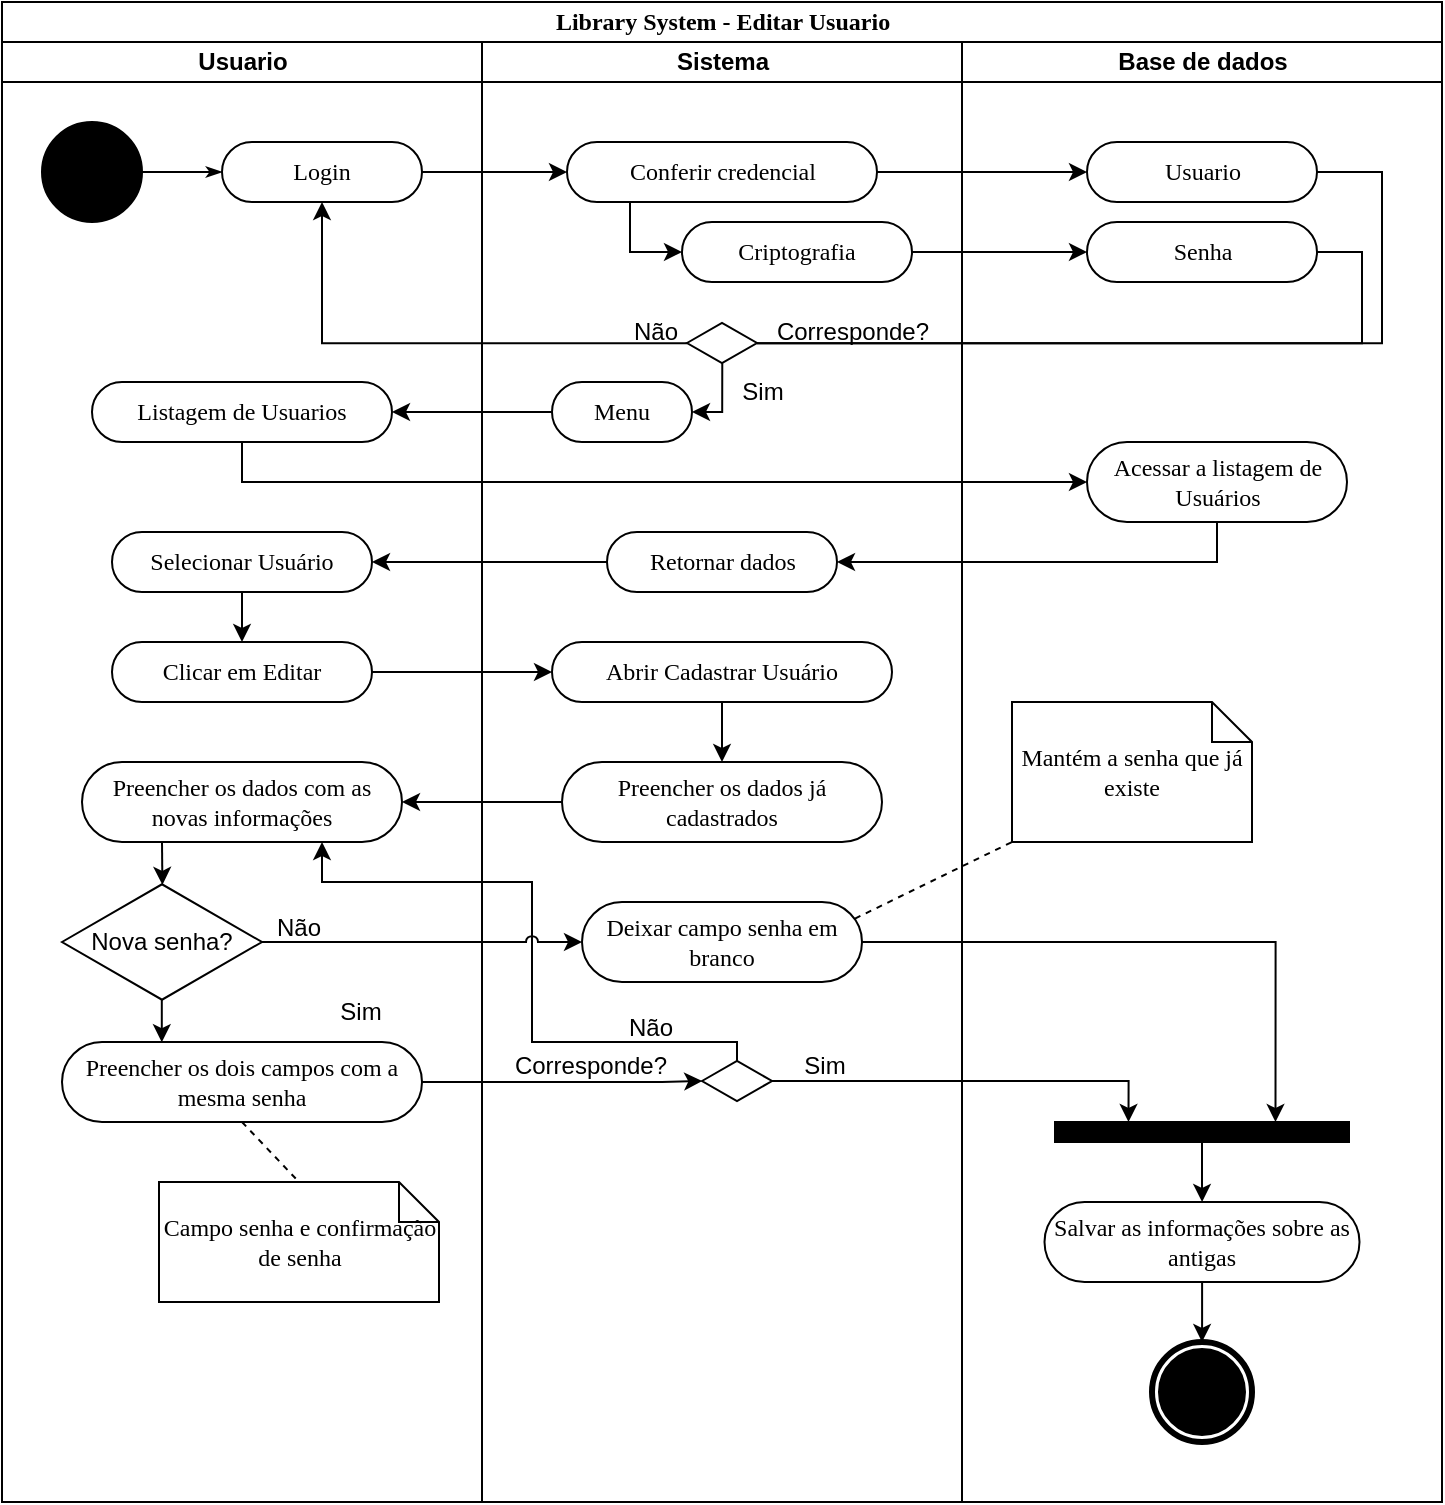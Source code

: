 <mxfile version="24.6.4" type="device">
  <diagram name="Page-1" id="0783ab3e-0a74-02c8-0abd-f7b4e66b4bec">
    <mxGraphModel dx="1434" dy="738" grid="1" gridSize="10" guides="1" tooltips="1" connect="1" arrows="1" fold="1" page="1" pageScale="1" pageWidth="850" pageHeight="1100" background="none" math="0" shadow="0">
      <root>
        <mxCell id="0" />
        <mxCell id="1" parent="0" />
        <mxCell id="1c1d494c118603dd-1" value="Library System - Editar Usuario" style="swimlane;html=1;childLayout=stackLayout;startSize=20;rounded=0;shadow=0;comic=0;labelBackgroundColor=none;strokeWidth=1;fontFamily=Verdana;fontSize=12;align=center;" parent="1" vertex="1">
          <mxGeometry width="720" height="750" as="geometry" />
        </mxCell>
        <mxCell id="6MT8BEEm58CrdeI0F6Hf-2" style="edgeStyle=orthogonalEdgeStyle;rounded=0;orthogonalLoop=1;jettySize=auto;html=1;exitX=1;exitY=0.5;exitDx=0;exitDy=0;entryX=0;entryY=0.5;entryDx=0;entryDy=0;" parent="1c1d494c118603dd-1" source="60571a20871a0731-8" target="6MT8BEEm58CrdeI0F6Hf-1" edge="1">
          <mxGeometry relative="1" as="geometry" />
        </mxCell>
        <mxCell id="6MT8BEEm58CrdeI0F6Hf-7" style="edgeStyle=orthogonalEdgeStyle;rounded=0;orthogonalLoop=1;jettySize=auto;html=1;exitX=1;exitY=0.5;exitDx=0;exitDy=0;entryX=0;entryY=0.5;entryDx=0;entryDy=0;" parent="1c1d494c118603dd-1" source="6MT8BEEm58CrdeI0F6Hf-3" target="6MT8BEEm58CrdeI0F6Hf-6" edge="1">
          <mxGeometry relative="1" as="geometry" />
        </mxCell>
        <mxCell id="6MT8BEEm58CrdeI0F6Hf-8" style="edgeStyle=orthogonalEdgeStyle;rounded=0;orthogonalLoop=1;jettySize=auto;html=1;exitX=1;exitY=0.5;exitDx=0;exitDy=0;entryX=0;entryY=0.5;entryDx=0;entryDy=0;" parent="1c1d494c118603dd-1" source="6MT8BEEm58CrdeI0F6Hf-1" target="6MT8BEEm58CrdeI0F6Hf-5" edge="1">
          <mxGeometry relative="1" as="geometry" />
        </mxCell>
        <mxCell id="6MT8BEEm58CrdeI0F6Hf-10" style="edgeStyle=orthogonalEdgeStyle;rounded=0;orthogonalLoop=1;jettySize=auto;html=1;exitX=1;exitY=0.5;exitDx=0;exitDy=0;entryX=0.998;entryY=0.503;entryDx=0;entryDy=0;entryPerimeter=0;endArrow=none;endFill=0;" parent="1c1d494c118603dd-1" source="6MT8BEEm58CrdeI0F6Hf-6" target="6MT8BEEm58CrdeI0F6Hf-9" edge="1">
          <mxGeometry relative="1" as="geometry">
            <Array as="points">
              <mxPoint x="680" y="125" />
              <mxPoint x="680" y="171" />
            </Array>
          </mxGeometry>
        </mxCell>
        <mxCell id="6MT8BEEm58CrdeI0F6Hf-11" style="edgeStyle=orthogonalEdgeStyle;rounded=0;orthogonalLoop=1;jettySize=auto;html=1;exitX=1;exitY=0.5;exitDx=0;exitDy=0;entryX=0.998;entryY=0.503;entryDx=0;entryDy=0;entryPerimeter=0;endArrow=none;endFill=0;" parent="1c1d494c118603dd-1" source="6MT8BEEm58CrdeI0F6Hf-5" target="6MT8BEEm58CrdeI0F6Hf-9" edge="1">
          <mxGeometry relative="1" as="geometry">
            <Array as="points">
              <mxPoint x="690" y="85" />
              <mxPoint x="690" y="171" />
            </Array>
          </mxGeometry>
        </mxCell>
        <mxCell id="6MT8BEEm58CrdeI0F6Hf-12" style="edgeStyle=orthogonalEdgeStyle;rounded=0;orthogonalLoop=1;jettySize=auto;html=1;exitX=0.5;exitY=1;exitDx=0;exitDy=0;entryX=0.002;entryY=0.503;entryDx=0;entryDy=0;entryPerimeter=0;startArrow=classic;startFill=1;endArrow=none;endFill=0;" parent="1c1d494c118603dd-1" source="60571a20871a0731-8" target="6MT8BEEm58CrdeI0F6Hf-9" edge="1">
          <mxGeometry relative="1" as="geometry" />
        </mxCell>
        <mxCell id="6MT8BEEm58CrdeI0F6Hf-17" style="edgeStyle=orthogonalEdgeStyle;rounded=0;orthogonalLoop=1;jettySize=auto;html=1;exitX=0;exitY=0.5;exitDx=0;exitDy=0;entryX=1;entryY=0.5;entryDx=0;entryDy=0;" parent="1c1d494c118603dd-1" source="6MT8BEEm58CrdeI0F6Hf-14" target="6MT8BEEm58CrdeI0F6Hf-18" edge="1">
          <mxGeometry relative="1" as="geometry">
            <mxPoint x="190" y="205" as="targetPoint" />
          </mxGeometry>
        </mxCell>
        <mxCell id="1c1d494c118603dd-2" value="Usuario" style="swimlane;html=1;startSize=20;" parent="1c1d494c118603dd-1" vertex="1">
          <mxGeometry y="20" width="240" height="730" as="geometry" />
        </mxCell>
        <mxCell id="60571a20871a0731-4" value="" style="ellipse;whiteSpace=wrap;html=1;rounded=0;shadow=0;comic=0;labelBackgroundColor=none;strokeWidth=1;fillColor=#000000;fontFamily=Verdana;fontSize=12;align=center;" parent="1c1d494c118603dd-2" vertex="1">
          <mxGeometry x="20" y="40" width="50" height="50" as="geometry" />
        </mxCell>
        <mxCell id="60571a20871a0731-8" value="Login" style="rounded=1;whiteSpace=wrap;html=1;shadow=0;comic=0;labelBackgroundColor=none;strokeWidth=1;fontFamily=Verdana;fontSize=12;align=center;arcSize=50;" parent="1c1d494c118603dd-2" vertex="1">
          <mxGeometry x="110" y="50" width="100" height="30" as="geometry" />
        </mxCell>
        <mxCell id="1c1d494c118603dd-27" style="edgeStyle=orthogonalEdgeStyle;rounded=0;html=1;labelBackgroundColor=none;startArrow=none;startFill=0;startSize=5;endArrow=classicThin;endFill=1;endSize=5;jettySize=auto;orthogonalLoop=1;strokeWidth=1;fontFamily=Verdana;fontSize=12;entryX=0;entryY=0.5;entryDx=0;entryDy=0;" parent="1c1d494c118603dd-2" source="60571a20871a0731-4" target="60571a20871a0731-8" edge="1">
          <mxGeometry relative="1" as="geometry" />
        </mxCell>
        <mxCell id="6MT8BEEm58CrdeI0F6Hf-18" value="Listagem de Usuarios" style="rounded=1;whiteSpace=wrap;html=1;shadow=0;comic=0;labelBackgroundColor=none;strokeWidth=1;fontFamily=Verdana;fontSize=12;align=center;arcSize=50;" parent="1c1d494c118603dd-2" vertex="1">
          <mxGeometry x="45" y="170" width="150" height="30" as="geometry" />
        </mxCell>
        <mxCell id="JtFaLPs-1PDjHstrPCpa-27" style="edgeStyle=orthogonalEdgeStyle;rounded=0;orthogonalLoop=1;jettySize=auto;html=1;exitX=0.5;exitY=1;exitDx=0;exitDy=0;entryX=0.5;entryY=0;entryDx=0;entryDy=0;" edge="1" parent="1c1d494c118603dd-2" source="JtFaLPs-1PDjHstrPCpa-24" target="JtFaLPs-1PDjHstrPCpa-26">
          <mxGeometry relative="1" as="geometry" />
        </mxCell>
        <mxCell id="JtFaLPs-1PDjHstrPCpa-24" value="Selecionar Usuário" style="rounded=1;whiteSpace=wrap;html=1;shadow=0;comic=0;labelBackgroundColor=none;strokeWidth=1;fontFamily=Verdana;fontSize=12;align=center;arcSize=50;" vertex="1" parent="1c1d494c118603dd-2">
          <mxGeometry x="55" y="245" width="130" height="30" as="geometry" />
        </mxCell>
        <mxCell id="JtFaLPs-1PDjHstrPCpa-26" value="Clicar em Editar" style="rounded=1;whiteSpace=wrap;html=1;shadow=0;comic=0;labelBackgroundColor=none;strokeWidth=1;fontFamily=Verdana;fontSize=12;align=center;arcSize=50;" vertex="1" parent="1c1d494c118603dd-2">
          <mxGeometry x="55" y="300" width="130" height="30" as="geometry" />
        </mxCell>
        <mxCell id="JtFaLPs-1PDjHstrPCpa-30" value="Preencher os dados com as novas informações" style="rounded=1;whiteSpace=wrap;html=1;shadow=0;comic=0;labelBackgroundColor=none;strokeWidth=1;fontFamily=Verdana;fontSize=12;align=center;arcSize=50;" vertex="1" parent="1c1d494c118603dd-2">
          <mxGeometry x="40" y="360" width="160" height="40" as="geometry" />
        </mxCell>
        <mxCell id="JtFaLPs-1PDjHstrPCpa-40" value="" style="edgeStyle=orthogonalEdgeStyle;rounded=0;orthogonalLoop=1;jettySize=auto;html=1;exitX=0.499;exitY=0.978;exitDx=0;exitDy=0;exitPerimeter=0;entryX=0.278;entryY=0.003;entryDx=0;entryDy=0;entryPerimeter=0;" edge="1" parent="1c1d494c118603dd-2" source="JtFaLPs-1PDjHstrPCpa-31" target="JtFaLPs-1PDjHstrPCpa-32">
          <mxGeometry relative="1" as="geometry">
            <Array as="points">
              <mxPoint x="80" y="500" />
            </Array>
          </mxGeometry>
        </mxCell>
        <mxCell id="JtFaLPs-1PDjHstrPCpa-31" value="Nova senha?" style="html=1;whiteSpace=wrap;aspect=fixed;shape=isoRectangle;fillColor=default;" vertex="1" parent="1c1d494c118603dd-2">
          <mxGeometry x="30" y="420" width="100" height="60" as="geometry" />
        </mxCell>
        <mxCell id="JtFaLPs-1PDjHstrPCpa-32" value="Preencher os dois campos com a mesma senha" style="rounded=1;whiteSpace=wrap;html=1;shadow=0;comic=0;labelBackgroundColor=none;strokeWidth=1;fontFamily=Verdana;fontSize=12;align=center;arcSize=50;" vertex="1" parent="1c1d494c118603dd-2">
          <mxGeometry x="30" y="500" width="180" height="40" as="geometry" />
        </mxCell>
        <mxCell id="JtFaLPs-1PDjHstrPCpa-38" value="Não" style="text;html=1;align=center;verticalAlign=middle;whiteSpace=wrap;rounded=0;" vertex="1" parent="1c1d494c118603dd-2">
          <mxGeometry x="133" y="438" width="31" height="10" as="geometry" />
        </mxCell>
        <mxCell id="JtFaLPs-1PDjHstrPCpa-39" value="Sim" style="text;html=1;align=center;verticalAlign=middle;whiteSpace=wrap;rounded=0;" vertex="1" parent="1c1d494c118603dd-2">
          <mxGeometry x="164" y="480" width="31" height="10" as="geometry" />
        </mxCell>
        <mxCell id="JtFaLPs-1PDjHstrPCpa-45" style="edgeStyle=orthogonalEdgeStyle;rounded=0;orthogonalLoop=1;jettySize=auto;html=1;exitX=0.25;exitY=1;exitDx=0;exitDy=0;entryX=0.502;entryY=0.024;entryDx=0;entryDy=0;entryPerimeter=0;" edge="1" parent="1c1d494c118603dd-2" source="JtFaLPs-1PDjHstrPCpa-30" target="JtFaLPs-1PDjHstrPCpa-31">
          <mxGeometry relative="1" as="geometry" />
        </mxCell>
        <mxCell id="JtFaLPs-1PDjHstrPCpa-55" value="Campo senha e confirmação de senha" style="shape=note;whiteSpace=wrap;html=1;rounded=0;shadow=0;comic=0;labelBackgroundColor=none;strokeWidth=1;fontFamily=Verdana;fontSize=12;align=center;size=20;" vertex="1" parent="1c1d494c118603dd-2">
          <mxGeometry x="78.5" y="570" width="140" height="60" as="geometry" />
        </mxCell>
        <mxCell id="JtFaLPs-1PDjHstrPCpa-56" style="rounded=0;orthogonalLoop=1;jettySize=auto;html=1;exitX=0.5;exitY=1;exitDx=0;exitDy=0;entryX=0.5;entryY=0;entryDx=0;entryDy=0;entryPerimeter=0;dashed=1;endArrow=none;endFill=0;" edge="1" parent="1c1d494c118603dd-2" source="JtFaLPs-1PDjHstrPCpa-32" target="JtFaLPs-1PDjHstrPCpa-55">
          <mxGeometry relative="1" as="geometry" />
        </mxCell>
        <mxCell id="1c1d494c118603dd-3" value="Sistema" style="swimlane;html=1;startSize=20;" parent="1c1d494c118603dd-1" vertex="1">
          <mxGeometry x="240" y="20" width="240" height="730" as="geometry" />
        </mxCell>
        <mxCell id="6MT8BEEm58CrdeI0F6Hf-4" style="edgeStyle=orthogonalEdgeStyle;rounded=0;orthogonalLoop=1;jettySize=auto;html=1;exitX=0.25;exitY=1;exitDx=0;exitDy=0;entryX=0;entryY=0.5;entryDx=0;entryDy=0;" parent="1c1d494c118603dd-3" source="6MT8BEEm58CrdeI0F6Hf-1" target="6MT8BEEm58CrdeI0F6Hf-3" edge="1">
          <mxGeometry relative="1" as="geometry">
            <Array as="points">
              <mxPoint x="74" y="105" />
            </Array>
          </mxGeometry>
        </mxCell>
        <mxCell id="6MT8BEEm58CrdeI0F6Hf-1" value="Conferir credencial" style="rounded=1;whiteSpace=wrap;html=1;shadow=0;comic=0;labelBackgroundColor=none;strokeWidth=1;fontFamily=Verdana;fontSize=12;align=center;arcSize=50;" parent="1c1d494c118603dd-3" vertex="1">
          <mxGeometry x="42.5" y="50" width="155" height="30" as="geometry" />
        </mxCell>
        <mxCell id="6MT8BEEm58CrdeI0F6Hf-3" value="Criptografia" style="rounded=1;whiteSpace=wrap;html=1;shadow=0;comic=0;labelBackgroundColor=none;strokeWidth=1;fontFamily=Verdana;fontSize=12;align=center;arcSize=50;" parent="1c1d494c118603dd-3" vertex="1">
          <mxGeometry x="100" y="90" width="115" height="30" as="geometry" />
        </mxCell>
        <mxCell id="6MT8BEEm58CrdeI0F6Hf-9" value="" style="html=1;whiteSpace=wrap;aspect=fixed;shape=isoRectangle;" parent="1c1d494c118603dd-3" vertex="1">
          <mxGeometry x="102.5" y="140" width="35" height="21" as="geometry" />
        </mxCell>
        <mxCell id="6MT8BEEm58CrdeI0F6Hf-13" value="Não" style="text;html=1;align=center;verticalAlign=middle;whiteSpace=wrap;rounded=0;" parent="1c1d494c118603dd-3" vertex="1">
          <mxGeometry x="69" y="140" width="36" height="10" as="geometry" />
        </mxCell>
        <mxCell id="6MT8BEEm58CrdeI0F6Hf-14" value="Menu" style="rounded=1;whiteSpace=wrap;html=1;shadow=0;comic=0;labelBackgroundColor=none;strokeWidth=1;fontFamily=Verdana;fontSize=12;align=center;arcSize=50;" parent="1c1d494c118603dd-3" vertex="1">
          <mxGeometry x="35" y="170" width="70" height="30" as="geometry" />
        </mxCell>
        <mxCell id="6MT8BEEm58CrdeI0F6Hf-15" style="edgeStyle=orthogonalEdgeStyle;rounded=0;orthogonalLoop=1;jettySize=auto;html=1;exitX=1;exitY=0.5;exitDx=0;exitDy=0;entryX=0.504;entryY=0.984;entryDx=0;entryDy=0;entryPerimeter=0;startArrow=classic;startFill=1;endArrow=none;endFill=0;" parent="1c1d494c118603dd-3" source="6MT8BEEm58CrdeI0F6Hf-14" target="6MT8BEEm58CrdeI0F6Hf-9" edge="1">
          <mxGeometry relative="1" as="geometry" />
        </mxCell>
        <mxCell id="6MT8BEEm58CrdeI0F6Hf-16" value="Sim" style="text;html=1;align=center;verticalAlign=middle;whiteSpace=wrap;rounded=0;" parent="1c1d494c118603dd-3" vertex="1">
          <mxGeometry x="125" y="170" width="31" height="10" as="geometry" />
        </mxCell>
        <mxCell id="6MT8BEEm58CrdeI0F6Hf-19" value="Corresponde?" style="text;html=1;align=center;verticalAlign=middle;whiteSpace=wrap;rounded=0;" parent="1c1d494c118603dd-3" vertex="1">
          <mxGeometry x="140" y="140" width="90.5" height="10" as="geometry" />
        </mxCell>
        <mxCell id="JtFaLPs-1PDjHstrPCpa-23" value="Retornar dados" style="rounded=1;whiteSpace=wrap;html=1;shadow=0;comic=0;labelBackgroundColor=none;strokeWidth=1;fontFamily=Verdana;fontSize=12;align=center;arcSize=50;" vertex="1" parent="1c1d494c118603dd-3">
          <mxGeometry x="62.5" y="245" width="115" height="30" as="geometry" />
        </mxCell>
        <mxCell id="JtFaLPs-1PDjHstrPCpa-52" style="edgeStyle=orthogonalEdgeStyle;rounded=0;orthogonalLoop=1;jettySize=auto;html=1;exitX=0.5;exitY=1;exitDx=0;exitDy=0;entryX=0.5;entryY=0;entryDx=0;entryDy=0;" edge="1" parent="1c1d494c118603dd-3" source="JtFaLPs-1PDjHstrPCpa-28" target="JtFaLPs-1PDjHstrPCpa-29">
          <mxGeometry relative="1" as="geometry" />
        </mxCell>
        <mxCell id="JtFaLPs-1PDjHstrPCpa-28" value="Abrir Cadastrar Usuário" style="rounded=1;whiteSpace=wrap;html=1;shadow=0;comic=0;labelBackgroundColor=none;strokeWidth=1;fontFamily=Verdana;fontSize=12;align=center;arcSize=50;" vertex="1" parent="1c1d494c118603dd-3">
          <mxGeometry x="35" y="300" width="170" height="30" as="geometry" />
        </mxCell>
        <mxCell id="JtFaLPs-1PDjHstrPCpa-29" value="Preencher os dados já cadastrados" style="rounded=1;whiteSpace=wrap;html=1;shadow=0;comic=0;labelBackgroundColor=none;strokeWidth=1;fontFamily=Verdana;fontSize=12;align=center;arcSize=50;" vertex="1" parent="1c1d494c118603dd-3">
          <mxGeometry x="40" y="360" width="160" height="40" as="geometry" />
        </mxCell>
        <mxCell id="JtFaLPs-1PDjHstrPCpa-34" value="" style="html=1;whiteSpace=wrap;aspect=fixed;shape=isoRectangle;" vertex="1" parent="1c1d494c118603dd-3">
          <mxGeometry x="110" y="509" width="35" height="21" as="geometry" />
        </mxCell>
        <mxCell id="JtFaLPs-1PDjHstrPCpa-35" value="Corresponde?" style="text;html=1;align=center;verticalAlign=middle;whiteSpace=wrap;rounded=0;" vertex="1" parent="1c1d494c118603dd-3">
          <mxGeometry x="9" y="507" width="90.5" height="10" as="geometry" />
        </mxCell>
        <mxCell id="JtFaLPs-1PDjHstrPCpa-36" value="Sim" style="text;html=1;align=center;verticalAlign=middle;whiteSpace=wrap;rounded=0;" vertex="1" parent="1c1d494c118603dd-3">
          <mxGeometry x="156" y="507" width="31" height="10" as="geometry" />
        </mxCell>
        <mxCell id="JtFaLPs-1PDjHstrPCpa-37" value="Não" style="text;html=1;align=center;verticalAlign=middle;whiteSpace=wrap;rounded=0;" vertex="1" parent="1c1d494c118603dd-3">
          <mxGeometry x="68.5" y="488" width="31" height="10" as="geometry" />
        </mxCell>
        <mxCell id="JtFaLPs-1PDjHstrPCpa-41" value="Deixar campo senha em branco" style="rounded=1;whiteSpace=wrap;html=1;shadow=0;comic=0;labelBackgroundColor=none;strokeWidth=1;fontFamily=Verdana;fontSize=12;align=center;arcSize=50;" vertex="1" parent="1c1d494c118603dd-3">
          <mxGeometry x="50" y="430" width="140" height="40" as="geometry" />
        </mxCell>
        <mxCell id="JtFaLPs-1PDjHstrPCpa-22" style="edgeStyle=orthogonalEdgeStyle;rounded=0;orthogonalLoop=1;jettySize=auto;html=1;exitX=0.5;exitY=1;exitDx=0;exitDy=0;entryX=1;entryY=0.5;entryDx=0;entryDy=0;" edge="1" parent="1c1d494c118603dd-1" source="JtFaLPs-1PDjHstrPCpa-20" target="JtFaLPs-1PDjHstrPCpa-23">
          <mxGeometry relative="1" as="geometry">
            <mxPoint x="460" y="280" as="targetPoint" />
            <Array as="points">
              <mxPoint x="608" y="280" />
            </Array>
          </mxGeometry>
        </mxCell>
        <mxCell id="JtFaLPs-1PDjHstrPCpa-25" style="edgeStyle=orthogonalEdgeStyle;rounded=0;orthogonalLoop=1;jettySize=auto;html=1;exitX=0;exitY=0.5;exitDx=0;exitDy=0;entryX=1;entryY=0.5;entryDx=0;entryDy=0;" edge="1" parent="1c1d494c118603dd-1" source="JtFaLPs-1PDjHstrPCpa-23" target="JtFaLPs-1PDjHstrPCpa-24">
          <mxGeometry relative="1" as="geometry" />
        </mxCell>
        <mxCell id="JtFaLPs-1PDjHstrPCpa-21" style="edgeStyle=orthogonalEdgeStyle;rounded=0;orthogonalLoop=1;jettySize=auto;html=1;exitX=0.5;exitY=1;exitDx=0;exitDy=0;entryX=0;entryY=0.5;entryDx=0;entryDy=0;" edge="1" parent="1c1d494c118603dd-1" source="6MT8BEEm58CrdeI0F6Hf-18" target="JtFaLPs-1PDjHstrPCpa-20">
          <mxGeometry relative="1" as="geometry">
            <mxPoint x="520" y="240" as="targetPoint" />
            <mxPoint x="114.99" y="220" as="sourcePoint" />
            <Array as="points">
              <mxPoint x="120" y="240" />
            </Array>
          </mxGeometry>
        </mxCell>
        <mxCell id="JtFaLPs-1PDjHstrPCpa-42" style="edgeStyle=orthogonalEdgeStyle;rounded=0;orthogonalLoop=1;jettySize=auto;html=1;exitX=1;exitY=0.5;exitDx=0;exitDy=0;entryX=0.003;entryY=0.501;entryDx=0;entryDy=0;entryPerimeter=0;" edge="1" parent="1c1d494c118603dd-1" source="JtFaLPs-1PDjHstrPCpa-32" target="JtFaLPs-1PDjHstrPCpa-34">
          <mxGeometry relative="1" as="geometry">
            <Array as="points">
              <mxPoint x="330" y="539" />
            </Array>
          </mxGeometry>
        </mxCell>
        <mxCell id="JtFaLPs-1PDjHstrPCpa-43" value="" style="edgeStyle=orthogonalEdgeStyle;rounded=0;orthogonalLoop=1;jettySize=auto;html=1;entryX=0.75;entryY=1;entryDx=0;entryDy=0;jumpStyle=arc;exitX=0.5;exitY=0.015;exitDx=0;exitDy=0;exitPerimeter=0;" edge="1" parent="1c1d494c118603dd-1" source="JtFaLPs-1PDjHstrPCpa-34" target="JtFaLPs-1PDjHstrPCpa-30">
          <mxGeometry relative="1" as="geometry">
            <Array as="points">
              <mxPoint x="368" y="520" />
              <mxPoint x="265" y="520" />
              <mxPoint x="265" y="440" />
              <mxPoint x="160" y="440" />
            </Array>
          </mxGeometry>
        </mxCell>
        <mxCell id="JtFaLPs-1PDjHstrPCpa-44" value="" style="edgeStyle=orthogonalEdgeStyle;rounded=0;orthogonalLoop=1;jettySize=auto;html=1;entryX=0;entryY=0.5;entryDx=0;entryDy=0;jumpStyle=arc;" edge="1" parent="1c1d494c118603dd-1" source="JtFaLPs-1PDjHstrPCpa-31" target="JtFaLPs-1PDjHstrPCpa-41">
          <mxGeometry relative="1" as="geometry" />
        </mxCell>
        <mxCell id="JtFaLPs-1PDjHstrPCpa-46" style="edgeStyle=orthogonalEdgeStyle;rounded=0;orthogonalLoop=1;jettySize=auto;html=1;entryX=0.25;entryY=0;entryDx=0;entryDy=0;exitX=1;exitY=0.501;exitDx=0;exitDy=0;exitPerimeter=0;" edge="1" parent="1c1d494c118603dd-1" source="JtFaLPs-1PDjHstrPCpa-34" target="1c1d494c118603dd-12">
          <mxGeometry relative="1" as="geometry">
            <mxPoint x="365" y="540" as="sourcePoint" />
            <Array as="points">
              <mxPoint x="563" y="540" />
            </Array>
          </mxGeometry>
        </mxCell>
        <mxCell id="JtFaLPs-1PDjHstrPCpa-47" style="edgeStyle=orthogonalEdgeStyle;rounded=0;orthogonalLoop=1;jettySize=auto;html=1;exitX=1;exitY=0.5;exitDx=0;exitDy=0;entryX=0.75;entryY=0;entryDx=0;entryDy=0;" edge="1" parent="1c1d494c118603dd-1" source="JtFaLPs-1PDjHstrPCpa-41" target="1c1d494c118603dd-12">
          <mxGeometry relative="1" as="geometry" />
        </mxCell>
        <mxCell id="JtFaLPs-1PDjHstrPCpa-51" style="edgeStyle=orthogonalEdgeStyle;rounded=0;orthogonalLoop=1;jettySize=auto;html=1;exitX=1;exitY=0.5;exitDx=0;exitDy=0;entryX=0;entryY=0.5;entryDx=0;entryDy=0;" edge="1" parent="1c1d494c118603dd-1" source="JtFaLPs-1PDjHstrPCpa-26" target="JtFaLPs-1PDjHstrPCpa-28">
          <mxGeometry relative="1" as="geometry" />
        </mxCell>
        <mxCell id="JtFaLPs-1PDjHstrPCpa-53" style="edgeStyle=orthogonalEdgeStyle;rounded=0;orthogonalLoop=1;jettySize=auto;html=1;exitX=0;exitY=0.5;exitDx=0;exitDy=0;entryX=1;entryY=0.5;entryDx=0;entryDy=0;" edge="1" parent="1c1d494c118603dd-1" source="JtFaLPs-1PDjHstrPCpa-29" target="JtFaLPs-1PDjHstrPCpa-30">
          <mxGeometry relative="1" as="geometry" />
        </mxCell>
        <mxCell id="1c1d494c118603dd-4" value="Base de dados" style="swimlane;html=1;startSize=20;" parent="1c1d494c118603dd-1" vertex="1">
          <mxGeometry x="480" y="20" width="240" height="730" as="geometry">
            <mxRectangle x="500" y="20" width="40" height="970" as="alternateBounds" />
          </mxGeometry>
        </mxCell>
        <mxCell id="60571a20871a0731-5" value="" style="shape=mxgraph.bpmn.shape;html=1;verticalLabelPosition=bottom;labelBackgroundColor=#ffffff;verticalAlign=top;perimeter=ellipsePerimeter;outline=end;symbol=terminate;rounded=0;shadow=0;comic=0;strokeWidth=1;fontFamily=Verdana;fontSize=12;align=center;" parent="1c1d494c118603dd-4" vertex="1">
          <mxGeometry x="95" y="650" width="50" height="50" as="geometry" />
        </mxCell>
        <mxCell id="6MT8BEEm58CrdeI0F6Hf-5" value="Usuario" style="rounded=1;whiteSpace=wrap;html=1;shadow=0;comic=0;labelBackgroundColor=none;strokeWidth=1;fontFamily=Verdana;fontSize=12;align=center;arcSize=50;" parent="1c1d494c118603dd-4" vertex="1">
          <mxGeometry x="62.5" y="50" width="115" height="30" as="geometry" />
        </mxCell>
        <mxCell id="6MT8BEEm58CrdeI0F6Hf-6" value="Senha" style="rounded=1;whiteSpace=wrap;html=1;shadow=0;comic=0;labelBackgroundColor=none;strokeWidth=1;fontFamily=Verdana;fontSize=12;align=center;arcSize=50;" parent="1c1d494c118603dd-4" vertex="1">
          <mxGeometry x="62.5" y="90" width="115" height="30" as="geometry" />
        </mxCell>
        <mxCell id="JtFaLPs-1PDjHstrPCpa-20" value="Acessar a listagem de Usuários" style="rounded=1;whiteSpace=wrap;html=1;shadow=0;comic=0;labelBackgroundColor=none;strokeWidth=1;fontFamily=Verdana;fontSize=12;align=center;arcSize=50;" vertex="1" parent="1c1d494c118603dd-4">
          <mxGeometry x="62.5" y="200" width="130" height="40" as="geometry" />
        </mxCell>
        <mxCell id="JtFaLPs-1PDjHstrPCpa-49" value="" style="edgeStyle=orthogonalEdgeStyle;rounded=0;orthogonalLoop=1;jettySize=auto;html=1;" edge="1" parent="1c1d494c118603dd-4" source="1c1d494c118603dd-12" target="JtFaLPs-1PDjHstrPCpa-48">
          <mxGeometry relative="1" as="geometry" />
        </mxCell>
        <mxCell id="1c1d494c118603dd-12" value="" style="whiteSpace=wrap;html=1;rounded=0;shadow=0;comic=0;labelBackgroundColor=none;strokeWidth=1;fillColor=#000000;fontFamily=Verdana;fontSize=12;align=center;rotation=0;" parent="1c1d494c118603dd-4" vertex="1">
          <mxGeometry x="46.5" y="540" width="147" height="10" as="geometry" />
        </mxCell>
        <mxCell id="JtFaLPs-1PDjHstrPCpa-50" value="" style="edgeStyle=orthogonalEdgeStyle;rounded=0;orthogonalLoop=1;jettySize=auto;html=1;" edge="1" parent="1c1d494c118603dd-4" source="JtFaLPs-1PDjHstrPCpa-48" target="60571a20871a0731-5">
          <mxGeometry relative="1" as="geometry" />
        </mxCell>
        <mxCell id="JtFaLPs-1PDjHstrPCpa-48" value="Salvar as informações sobre as antigas" style="rounded=1;whiteSpace=wrap;html=1;shadow=0;comic=0;labelBackgroundColor=none;strokeWidth=1;fontFamily=Verdana;fontSize=12;align=center;arcSize=50;" vertex="1" parent="1c1d494c118603dd-4">
          <mxGeometry x="41.25" y="580" width="157.5" height="40" as="geometry" />
        </mxCell>
        <mxCell id="1c1d494c118603dd-26" value="Mantém a senha que já existe" style="shape=note;whiteSpace=wrap;html=1;rounded=0;shadow=0;comic=0;labelBackgroundColor=none;strokeWidth=1;fontFamily=Verdana;fontSize=12;align=center;size=20;" parent="1c1d494c118603dd-4" vertex="1">
          <mxGeometry x="25" y="330" width="120" height="70" as="geometry" />
        </mxCell>
        <mxCell id="JtFaLPs-1PDjHstrPCpa-54" style="rounded=0;orthogonalLoop=1;jettySize=auto;html=1;exitX=0.975;exitY=0.207;exitDx=0;exitDy=0;entryX=0;entryY=1;entryDx=0;entryDy=0;entryPerimeter=0;exitPerimeter=0;dashed=1;endArrow=none;endFill=0;" edge="1" parent="1c1d494c118603dd-1" source="JtFaLPs-1PDjHstrPCpa-41" target="1c1d494c118603dd-26">
          <mxGeometry relative="1" as="geometry">
            <mxPoint x="500" y="410" as="targetPoint" />
          </mxGeometry>
        </mxCell>
      </root>
    </mxGraphModel>
  </diagram>
</mxfile>
